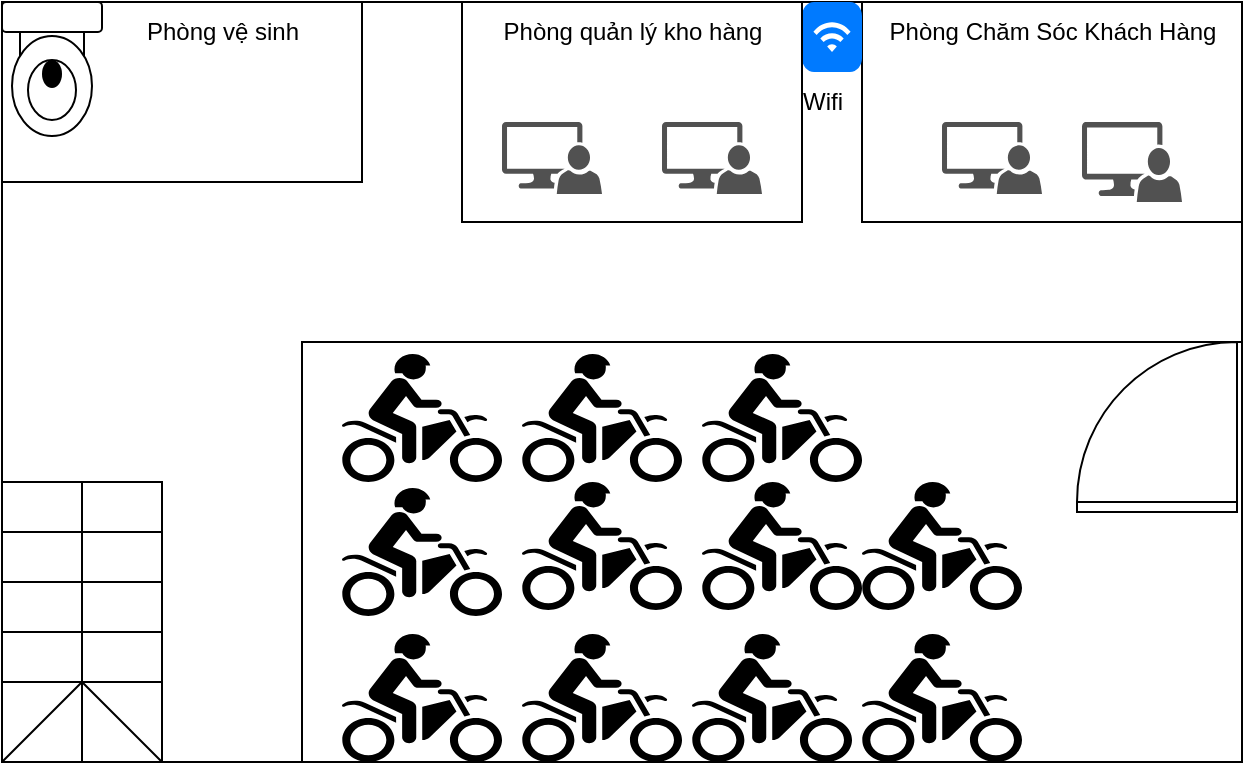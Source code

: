 <mxfile version="24.7.8">
  <diagram name="Page-1" id="hYTQS2aQOwHwx2M3nFu4">
    <mxGraphModel dx="880" dy="532" grid="1" gridSize="10" guides="1" tooltips="1" connect="1" arrows="1" fold="1" page="1" pageScale="1" pageWidth="850" pageHeight="1100" math="0" shadow="0">
      <root>
        <mxCell id="0" />
        <mxCell id="1" parent="0" />
        <mxCell id="OClYr13SCYS-E_LwmGBs-1" value="" style="rounded=0;whiteSpace=wrap;html=1;" vertex="1" parent="1">
          <mxGeometry x="110" y="80" width="620" height="380" as="geometry" />
        </mxCell>
        <mxCell id="OClYr13SCYS-E_LwmGBs-3" value="" style="rounded=0;whiteSpace=wrap;html=1;" vertex="1" parent="1">
          <mxGeometry x="540" y="80" width="190" height="110" as="geometry" />
        </mxCell>
        <mxCell id="OClYr13SCYS-E_LwmGBs-4" value="" style="sketch=0;pointerEvents=1;shadow=0;dashed=0;html=1;strokeColor=none;labelPosition=center;verticalLabelPosition=bottom;verticalAlign=top;align=center;fillColor=#515151;shape=mxgraph.mscae.system_center.admin_console" vertex="1" parent="1">
          <mxGeometry x="650" y="140" width="50" height="40" as="geometry" />
        </mxCell>
        <mxCell id="OClYr13SCYS-E_LwmGBs-5" value="" style="sketch=0;pointerEvents=1;shadow=0;dashed=0;html=1;strokeColor=none;labelPosition=center;verticalLabelPosition=bottom;verticalAlign=top;align=center;fillColor=#515151;shape=mxgraph.mscae.system_center.admin_console" vertex="1" parent="1">
          <mxGeometry x="580" y="140" width="50" height="36" as="geometry" />
        </mxCell>
        <mxCell id="OClYr13SCYS-E_LwmGBs-6" style="edgeStyle=orthogonalEdgeStyle;rounded=0;orthogonalLoop=1;jettySize=auto;html=1;exitX=0.5;exitY=1;exitDx=0;exitDy=0;" edge="1" parent="1" source="OClYr13SCYS-E_LwmGBs-3" target="OClYr13SCYS-E_LwmGBs-3">
          <mxGeometry relative="1" as="geometry" />
        </mxCell>
        <mxCell id="OClYr13SCYS-E_LwmGBs-9" value="" style="rounded=0;whiteSpace=wrap;html=1;" vertex="1" parent="1">
          <mxGeometry x="110" y="80" width="180" height="90" as="geometry" />
        </mxCell>
        <mxCell id="OClYr13SCYS-E_LwmGBs-8" value="" style="verticalLabelPosition=bottom;html=1;verticalAlign=top;align=center;shape=mxgraph.floorplan.toilet;" vertex="1" parent="1">
          <mxGeometry x="110" y="80" width="50" height="67" as="geometry" />
        </mxCell>
        <mxCell id="OClYr13SCYS-E_LwmGBs-10" value="" style="rounded=0;whiteSpace=wrap;html=1;" vertex="1" parent="1">
          <mxGeometry x="260" y="250" width="470" height="210" as="geometry" />
        </mxCell>
        <mxCell id="OClYr13SCYS-E_LwmGBs-7" value="" style="verticalLabelPosition=bottom;html=1;verticalAlign=top;align=center;shape=mxgraph.floorplan.doorLeft;aspect=fixed;direction=west;" vertex="1" parent="1">
          <mxGeometry x="647.5" y="250" width="80" height="85" as="geometry" />
        </mxCell>
        <mxCell id="OClYr13SCYS-E_LwmGBs-13" value="" style="shape=mxgraph.signs.sports.dirt_bike;html=1;pointerEvents=1;fillColor=#000000;strokeColor=none;verticalLabelPosition=bottom;verticalAlign=top;align=center;" vertex="1" parent="1">
          <mxGeometry x="370" y="396" width="80" height="64" as="geometry" />
        </mxCell>
        <mxCell id="OClYr13SCYS-E_LwmGBs-14" value="" style="shape=mxgraph.signs.sports.dirt_bike;html=1;pointerEvents=1;fillColor=#000000;strokeColor=none;verticalLabelPosition=bottom;verticalAlign=top;align=center;" vertex="1" parent="1">
          <mxGeometry x="370" y="320" width="80" height="64" as="geometry" />
        </mxCell>
        <mxCell id="OClYr13SCYS-E_LwmGBs-15" value="" style="shape=mxgraph.signs.sports.dirt_bike;html=1;pointerEvents=1;fillColor=#000000;strokeColor=none;verticalLabelPosition=bottom;verticalAlign=top;align=center;" vertex="1" parent="1">
          <mxGeometry x="455" y="396" width="80" height="64" as="geometry" />
        </mxCell>
        <mxCell id="OClYr13SCYS-E_LwmGBs-16" value="" style="shape=mxgraph.signs.sports.dirt_bike;html=1;pointerEvents=1;fillColor=#000000;strokeColor=none;verticalLabelPosition=bottom;verticalAlign=top;align=center;" vertex="1" parent="1">
          <mxGeometry x="540" y="396" width="80" height="64" as="geometry" />
        </mxCell>
        <mxCell id="OClYr13SCYS-E_LwmGBs-19" value="" style="shape=mxgraph.signs.sports.dirt_bike;html=1;pointerEvents=1;fillColor=#000000;strokeColor=none;verticalLabelPosition=bottom;verticalAlign=top;align=center;" vertex="1" parent="1">
          <mxGeometry x="460" y="320" width="80" height="64" as="geometry" />
        </mxCell>
        <mxCell id="OClYr13SCYS-E_LwmGBs-20" value="" style="shape=mxgraph.signs.sports.dirt_bike;html=1;pointerEvents=1;fillColor=#000000;strokeColor=none;verticalLabelPosition=bottom;verticalAlign=top;align=center;" vertex="1" parent="1">
          <mxGeometry x="540" y="320" width="80" height="64" as="geometry" />
        </mxCell>
        <mxCell id="OClYr13SCYS-E_LwmGBs-21" value="" style="shape=mxgraph.signs.sports.dirt_bike;html=1;pointerEvents=1;fillColor=#000000;strokeColor=none;verticalLabelPosition=bottom;verticalAlign=top;align=center;" vertex="1" parent="1">
          <mxGeometry x="370" y="256" width="80" height="64" as="geometry" />
        </mxCell>
        <mxCell id="OClYr13SCYS-E_LwmGBs-22" value="" style="shape=mxgraph.signs.sports.dirt_bike;html=1;pointerEvents=1;fillColor=#000000;strokeColor=none;verticalLabelPosition=bottom;verticalAlign=top;align=center;" vertex="1" parent="1">
          <mxGeometry x="460" y="256" width="80" height="64" as="geometry" />
        </mxCell>
        <mxCell id="OClYr13SCYS-E_LwmGBs-23" value="" style="shape=mxgraph.signs.sports.dirt_bike;html=1;pointerEvents=1;fillColor=#000000;strokeColor=none;verticalLabelPosition=bottom;verticalAlign=top;align=center;" vertex="1" parent="1">
          <mxGeometry x="280" y="396" width="80" height="64" as="geometry" />
        </mxCell>
        <mxCell id="OClYr13SCYS-E_LwmGBs-24" value="" style="shape=mxgraph.signs.sports.dirt_bike;html=1;pointerEvents=1;fillColor=#000000;strokeColor=none;verticalLabelPosition=bottom;verticalAlign=top;align=center;" vertex="1" parent="1">
          <mxGeometry x="280" y="323" width="80" height="64" as="geometry" />
        </mxCell>
        <mxCell id="OClYr13SCYS-E_LwmGBs-25" value="" style="shape=mxgraph.signs.sports.dirt_bike;html=1;pointerEvents=1;fillColor=#000000;strokeColor=none;verticalLabelPosition=bottom;verticalAlign=top;align=center;" vertex="1" parent="1">
          <mxGeometry x="280" y="256" width="80" height="64" as="geometry" />
        </mxCell>
        <mxCell id="OClYr13SCYS-E_LwmGBs-26" value="" style="verticalLabelPosition=bottom;html=1;verticalAlign=top;align=center;shape=mxgraph.floorplan.stairsRest;direction=south;" vertex="1" parent="1">
          <mxGeometry x="110" y="320" width="80" height="140" as="geometry" />
        </mxCell>
        <mxCell id="OClYr13SCYS-E_LwmGBs-30" value="Phòng Chăm Sóc Khách Hàng" style="text;html=1;align=center;verticalAlign=middle;resizable=0;points=[];autosize=1;strokeColor=none;fillColor=none;" vertex="1" parent="1">
          <mxGeometry x="540" y="80" width="190" height="30" as="geometry" />
        </mxCell>
        <mxCell id="OClYr13SCYS-E_LwmGBs-31" value="Phòng vệ sinh" style="text;html=1;align=center;verticalAlign=middle;resizable=0;points=[];autosize=1;strokeColor=none;fillColor=none;" vertex="1" parent="1">
          <mxGeometry x="170" y="80" width="100" height="30" as="geometry" />
        </mxCell>
        <mxCell id="OClYr13SCYS-E_LwmGBs-33" value="" style="html=1;strokeWidth=1;shadow=0;dashed=0;shape=mxgraph.ios7.misc.wifi;fillColor=#007AFF;strokeColor=none;buttonText=;strokeColor2=#222222;fontColor=#222222;fontSize=8;verticalLabelPosition=bottom;verticalAlign=top;align=center;sketch=0;" vertex="1" parent="1">
          <mxGeometry x="510" y="80" width="30" height="35" as="geometry" />
        </mxCell>
        <mxCell id="OClYr13SCYS-E_LwmGBs-34" value="Wifi" style="text;html=1;align=center;verticalAlign=middle;resizable=0;points=[];autosize=1;strokeColor=none;fillColor=none;" vertex="1" parent="1">
          <mxGeometry x="500" y="115" width="40" height="30" as="geometry" />
        </mxCell>
        <mxCell id="OClYr13SCYS-E_LwmGBs-36" value="" style="rounded=0;whiteSpace=wrap;html=1;" vertex="1" parent="1">
          <mxGeometry x="340" y="80" width="170" height="110" as="geometry" />
        </mxCell>
        <mxCell id="OClYr13SCYS-E_LwmGBs-37" value="" style="sketch=0;pointerEvents=1;shadow=0;dashed=0;html=1;strokeColor=none;labelPosition=center;verticalLabelPosition=bottom;verticalAlign=top;align=center;fillColor=#515151;shape=mxgraph.mscae.system_center.admin_console" vertex="1" parent="1">
          <mxGeometry x="360" y="140" width="50" height="36" as="geometry" />
        </mxCell>
        <mxCell id="OClYr13SCYS-E_LwmGBs-38" value="" style="sketch=0;pointerEvents=1;shadow=0;dashed=0;html=1;strokeColor=none;labelPosition=center;verticalLabelPosition=bottom;verticalAlign=top;align=center;fillColor=#515151;shape=mxgraph.mscae.system_center.admin_console" vertex="1" parent="1">
          <mxGeometry x="440" y="140" width="50" height="36" as="geometry" />
        </mxCell>
        <mxCell id="OClYr13SCYS-E_LwmGBs-39" value="Phòng quản lý kho hàng" style="text;html=1;align=center;verticalAlign=middle;resizable=0;points=[];autosize=1;strokeColor=none;fillColor=none;" vertex="1" parent="1">
          <mxGeometry x="350" y="80" width="150" height="30" as="geometry" />
        </mxCell>
      </root>
    </mxGraphModel>
  </diagram>
</mxfile>
